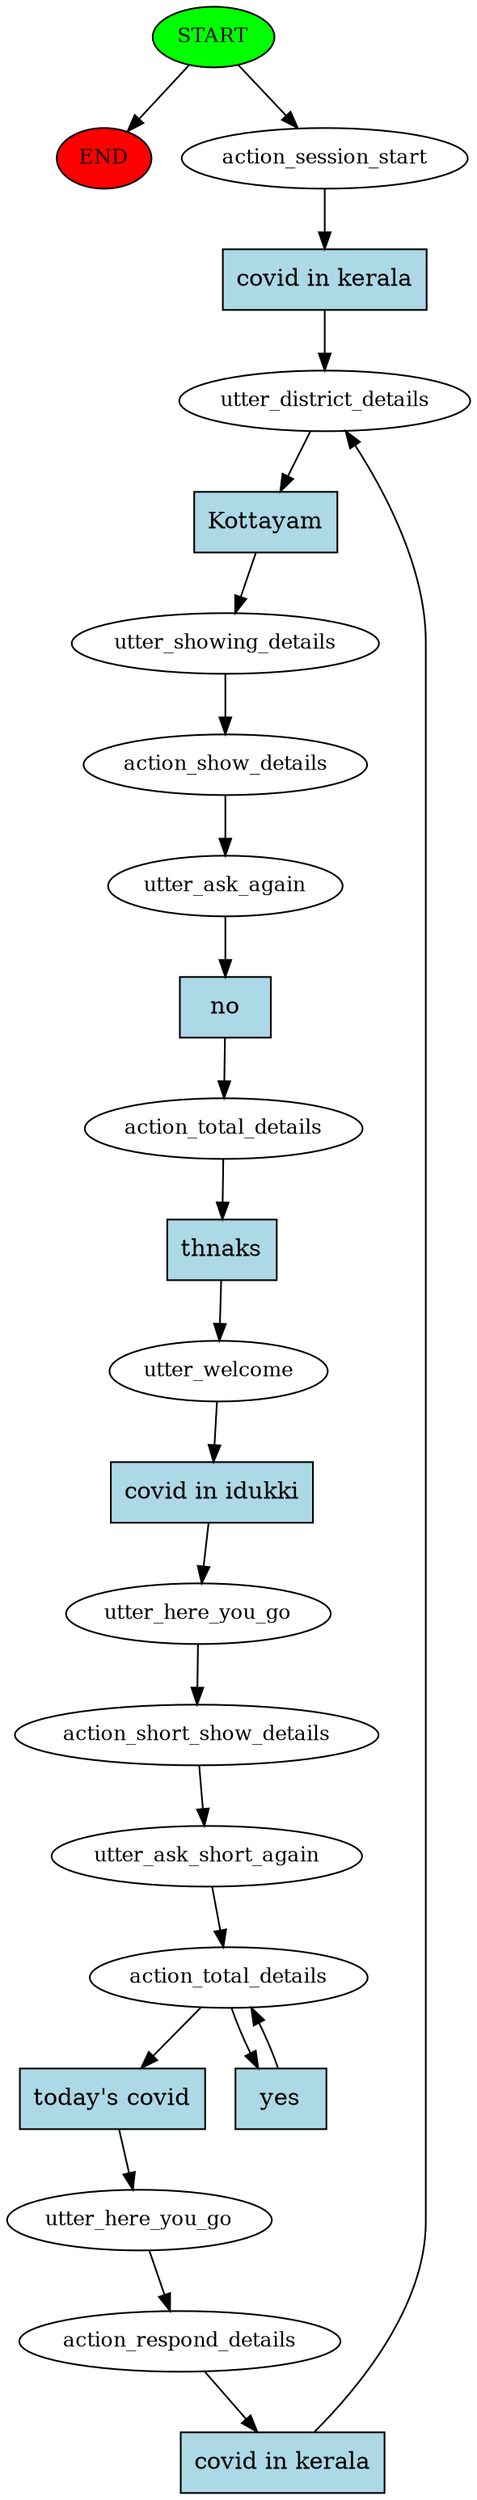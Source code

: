 digraph  {
0 [class="start active", fillcolor=green, fontsize=12, label=START, style=filled];
"-1" [class=end, fillcolor=red, fontsize=12, label=END, style=filled];
1 [class=active, fontsize=12, label=action_session_start];
2 [class=active, fontsize=12, label=utter_district_details];
3 [class=active, fontsize=12, label=utter_showing_details];
4 [class=active, fontsize=12, label=action_show_details];
5 [class=active, fontsize=12, label=utter_ask_again];
6 [class="active dashed", fontsize=12, label=action_total_details];
7 [class=active, fontsize=12, label=utter_welcome];
8 [class=active, fontsize=12, label=utter_here_you_go];
9 [class=active, fontsize=12, label=action_short_show_details];
10 [class=active, fontsize=12, label=utter_ask_short_again];
11 [class=active, fontsize=12, label=action_total_details];
13 [class=active, fontsize=12, label=utter_here_you_go];
14 [class=active, fontsize=12, label=action_respond_details];
20 [class="intent active", fillcolor=lightblue, label="covid in kerala", shape=rect, style=filled];
21 [class="intent active", fillcolor=lightblue, label=Kottayam, shape=rect, style=filled];
22 [class="intent active", fillcolor=lightblue, label=no, shape=rect, style=filled];
23 [class="intent active", fillcolor=lightblue, label=thnaks, shape=rect, style=filled];
24 [class="intent active", fillcolor=lightblue, label="covid in idukki", shape=rect, style=filled];
25 [class="intent active", fillcolor=lightblue, label="today's covid", shape=rect, style=filled];
26 [class="intent active", fillcolor=lightblue, label=yes, shape=rect, style=filled];
27 [class="intent active", fillcolor=lightblue, label="covid in kerala", shape=rect, style=filled];
0 -> "-1"  [class="", key=NONE, label=""];
0 -> 1  [class=active, key=NONE, label=""];
1 -> 20  [class=active, key=0];
2 -> 21  [class=active, key=0];
3 -> 4  [class=active, key=NONE, label=""];
4 -> 5  [class=active, key=NONE, label=""];
5 -> 22  [class=active, key=0];
6 -> 23  [class=active, key=0];
7 -> 24  [class=active, key=0];
8 -> 9  [class=active, key=NONE, label=""];
9 -> 10  [class=active, key=NONE, label=""];
10 -> 11  [class=active, key=NONE, label=""];
11 -> 25  [class=active, key=0];
11 -> 26  [class=active, key=0];
13 -> 14  [class=active, key=NONE, label=""];
14 -> 27  [class=active, key=0];
20 -> 2  [class=active, key=0];
21 -> 3  [class=active, key=0];
22 -> 6  [class=active, key=0];
23 -> 7  [class=active, key=0];
24 -> 8  [class=active, key=0];
25 -> 13  [class=active, key=0];
26 -> 11  [class=active, key=0];
27 -> 2  [class=active, key=0];
}

